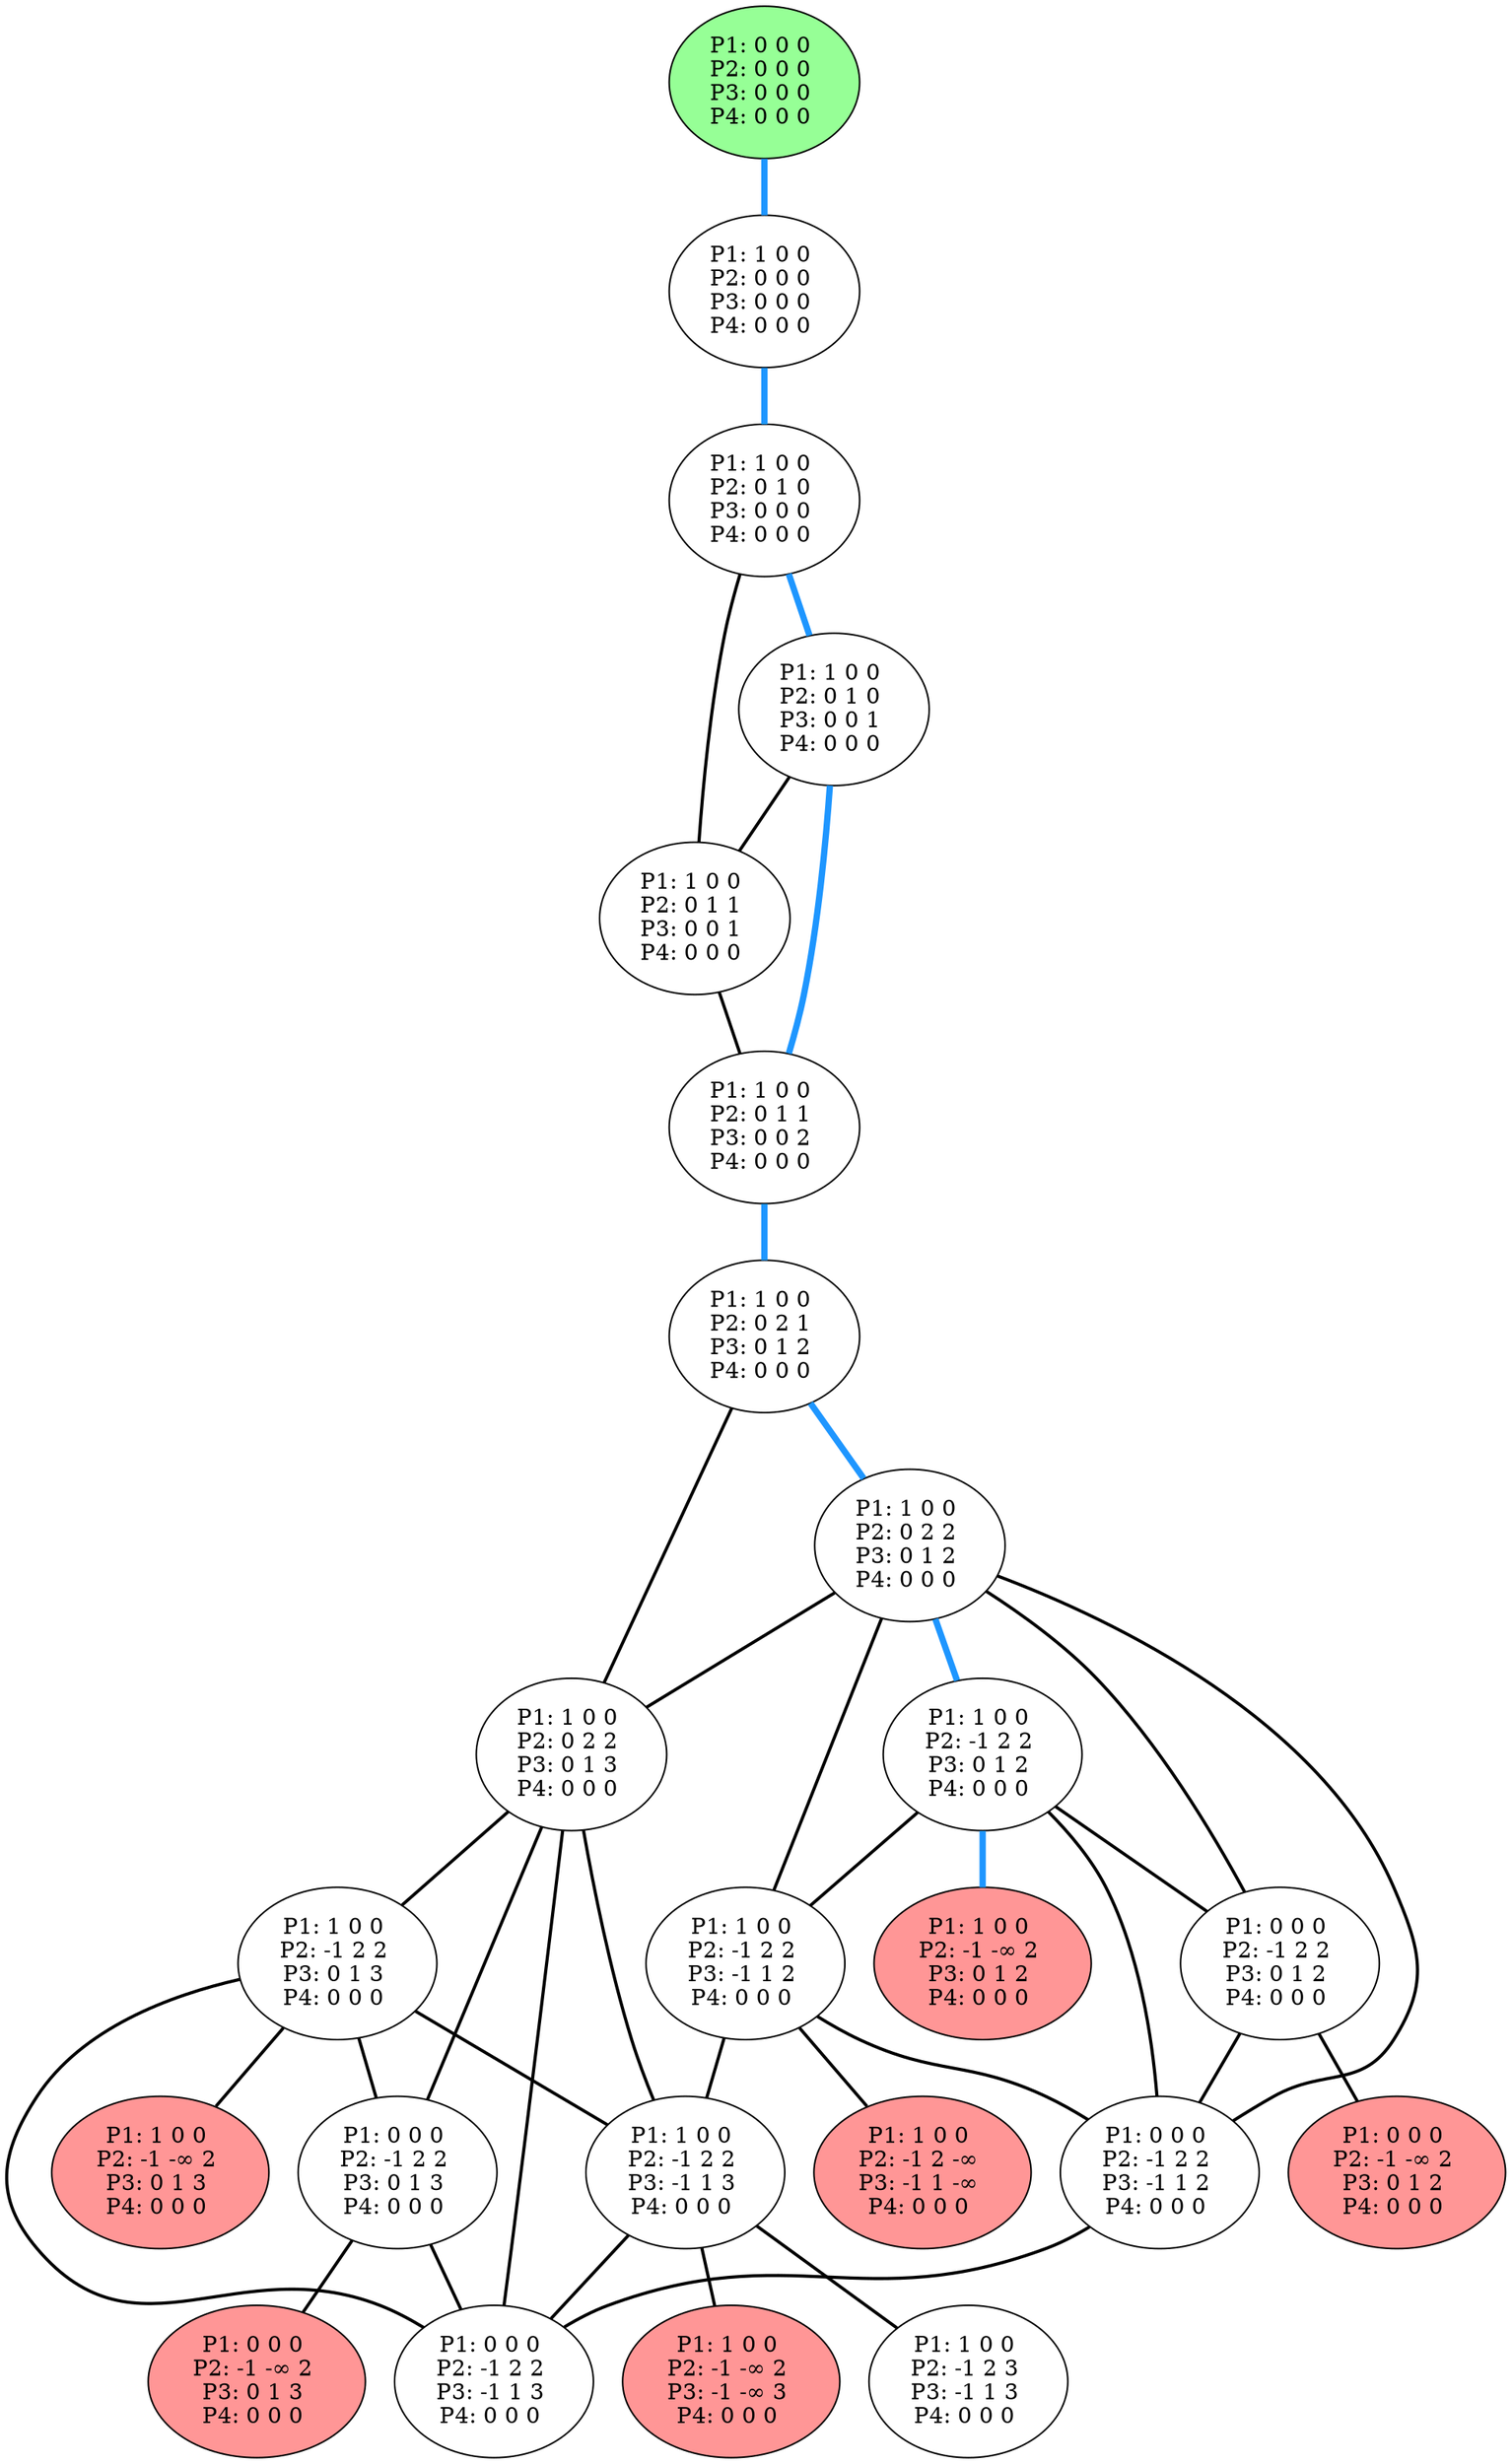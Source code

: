 graph G {
color = "black"
0 [label = "P1: 0 0 0 
P2: 0 0 0 
P3: 0 0 0 
P4: 0 0 0 
",  style="filled", fillcolor = "#96FF96"];
1 [label = "P1: 1 0 0 
P2: 0 0 0 
P3: 0 0 0 
P4: 0 0 0 
"];
2 [label = "P1: 1 0 0 
P2: 0 1 0 
P3: 0 0 0 
P4: 0 0 0 
"];
3 [label = "P1: 1 0 0 
P2: 0 1 0 
P3: 0 0 1 
P4: 0 0 0 
"];
4 [label = "P1: 1 0 0 
P2: 0 1 1 
P3: 0 0 1 
P4: 0 0 0 
"];
5 [label = "P1: 1 0 0 
P2: 0 1 1 
P3: 0 0 2 
P4: 0 0 0 
"];
6 [label = "P1: 1 0 0 
P2: 0 2 1 
P3: 0 1 2 
P4: 0 0 0 
"];
7 [label = "P1: 1 0 0 
P2: 0 2 2 
P3: 0 1 2 
P4: 0 0 0 
"];
8 [label = "P1: 1 0 0 
P2: 0 2 2 
P3: 0 1 3 
P4: 0 0 0 
"];
9 [label = "P1: 1 0 0 
P2: -1 2 2 
P3: 0 1 2 
P4: 0 0 0 
"];
99 [label = "P1: 1 0 0 
P2: -1 -∞ 2 
P3: 0 1 2 
P4: 0 0 0 
",  style="filled", fillcolor = "#FF9696"];
10 [label = "P1: 0 0 0 
P2: -1 2 2 
P3: 0 1 2 
P4: 0 0 0 
"];
1010 [label = "P1: 0 0 0 
P2: -1 -∞ 2 
P3: 0 1 2 
P4: 0 0 0 
",  style="filled", fillcolor = "#FF9696"];
11 [label = "P1: 1 0 0 
P2: -1 2 2 
P3: -1 1 2 
P4: 0 0 0 
"];
1111 [label = "P1: 1 0 0 
P2: -1 2 -∞ 
P3: -1 1 -∞ 
P4: 0 0 0 
",  style="filled", fillcolor = "#FF9696"];
12 [label = "P1: 0 0 0 
P2: -1 2 2 
P3: -1 1 2 
P4: 0 0 0 
"];
13 [label = "P1: 1 0 0 
P2: -1 2 2 
P3: 0 1 3 
P4: 0 0 0 
"];
1313 [label = "P1: 1 0 0 
P2: -1 -∞ 2 
P3: 0 1 3 
P4: 0 0 0 
",  style="filled", fillcolor = "#FF9696"];
14 [label = "P1: 0 0 0 
P2: -1 2 2 
P3: 0 1 3 
P4: 0 0 0 
"];
1414 [label = "P1: 0 0 0 
P2: -1 -∞ 2 
P3: 0 1 3 
P4: 0 0 0 
",  style="filled", fillcolor = "#FF9696"];
15 [label = "P1: 1 0 0 
P2: -1 2 2 
P3: -1 1 3 
P4: 0 0 0 
"];
1515 [label = "P1: 1 0 0 
P2: -1 -∞ 2 
P3: -1 -∞ 3 
P4: 0 0 0 
",  style="filled", fillcolor = "#FF9696"];
16 [label = "P1: 0 0 0 
P2: -1 2 2 
P3: -1 1 3 
P4: 0 0 0 
"];
17 [label = "P1: 1 0 0 
P2: -1 2 3 
P3: -1 1 3 
P4: 0 0 0 
"];
edge [style=bold];
0 -- 1 [color="#1E96FF", penwidth=4.0];

1 -- 2 [color="#1E96FF", penwidth=4.0];

2 -- 3 [color="#1E96FF", penwidth=4.0];
2 -- 4 [color=black];

3 -- 4 [color=black];
3 -- 5 [color="#1E96FF", penwidth=4.0];

4 -- 5 [color=black];

5 -- 6 [color="#1E96FF", penwidth=4.0];

6 -- 7 [color="#1E96FF", penwidth=4.0];
6 -- 8 [color=black];

7 -- 9 [color="#1E96FF", penwidth=4.0];
7 -- 10 [color=black];
7 -- 8 [color=black];
7 -- 11 [color=black];
7 -- 12 [color=black];

8 -- 13 [color=black];
8 -- 14 [color=black];
8 -- 15 [color=black];
8 -- 16 [color=black];

9 -- 10 [color=black];
9 -- 11 [color=black];
9 -- 12 [color=black];

9 -- 99 [color="#1E96FF", penwidth=4.0];
10 -- 12 [color=black];

10 -- 1010 [color=black];
11 -- 12 [color=black];
11 -- 15 [color=black];

11 -- 1111 [color=black];
12 -- 16 [color=black];

13 -- 14 [color=black];
13 -- 15 [color=black];
13 -- 16 [color=black];

13 -- 1313 [color=black];
14 -- 16 [color=black];

14 -- 1414 [color=black];
15 -- 16 [color=black];
15 -- 17 [color=black];

15 -- 1515 [color=black];


}
